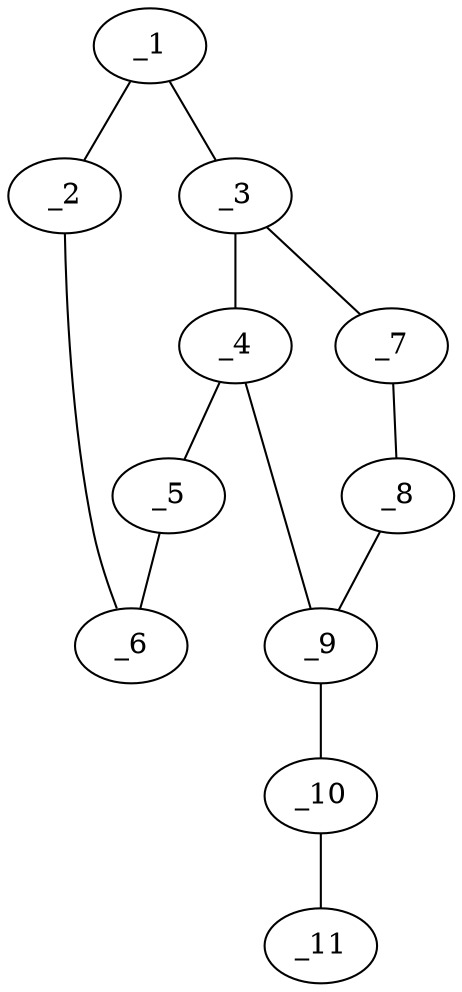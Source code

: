 graph molid631958 {
	_1	 [charge=0,
		chem=1,
		symbol="C  ",
		x="2.866",
		y="-1.484"];
	_2	 [charge=0,
		chem=1,
		symbol="C  ",
		x=2,
		y="-0.984"];
	_1 -- _2	 [valence=1];
	_3	 [charge=0,
		chem=1,
		symbol="C  ",
		x="3.7321",
		y="-0.984"];
	_1 -- _3	 [valence=2];
	_6	 [charge=0,
		chem=1,
		symbol="C  ",
		x=2,
		y="0.016"];
	_2 -- _6	 [valence=2];
	_4	 [charge=0,
		chem=1,
		symbol="C  ",
		x="3.7321",
		y="0.016"];
	_3 -- _4	 [valence=1];
	_7	 [charge=0,
		chem=2,
		symbol="O  ",
		x="4.6831",
		y="-1.293"];
	_3 -- _7	 [valence=1];
	_5	 [charge=0,
		chem=1,
		symbol="C  ",
		x="2.866",
		y="0.516"];
	_4 -- _5	 [valence=2];
	_9	 [charge=0,
		chem=1,
		symbol="C  ",
		x="4.6831",
		y="0.325"];
	_4 -- _9	 [valence=1];
	_5 -- _6	 [valence=1];
	_8	 [charge=0,
		chem=4,
		symbol="N  ",
		x="5.2709",
		y="-0.484"];
	_7 -- _8	 [valence=1];
	_8 -- _9	 [valence=2];
	_10	 [charge=0,
		chem=1,
		symbol="C  ",
		x="4.9921",
		y="1.2761"];
	_9 -- _10	 [valence=1];
	_11	 [charge=0,
		chem=1,
		symbol="C  ",
		x="5.9703",
		y="1.484"];
	_10 -- _11	 [valence=1];
}
